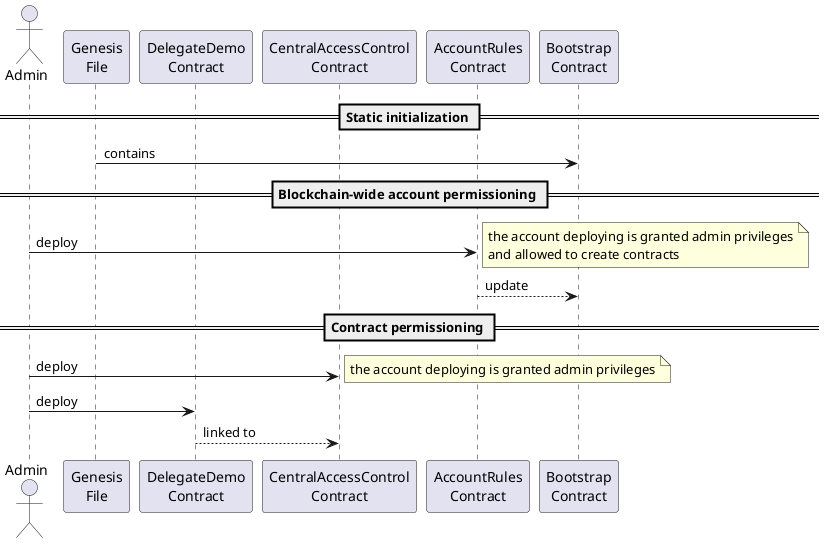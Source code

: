 @startuml
actor Admin
participant Genesis as "Genesis\nFile"
participant DelegateDemo as "DelegateDemo\nContract"
participant CentralAccessControl as "CentralAccessControl\nContract"
participant AccountRules as "AccountRules\nContract"
participant Bootstrap as "Bootstrap\nContract"

== Static initialization ==
Genesis -> Bootstrap : contains

== Blockchain-wide account permissioning ==
Admin -> AccountRules : deploy
note right : the account deploying is granted admin privileges\nand allowed to create contracts
AccountRules --> Bootstrap : update

== Contract permissioning ==

Admin -> CentralAccessControl : deploy
note right : the account deploying is granted admin privileges
Admin -> DelegateDemo : deploy
DelegateDemo --> CentralAccessControl : linked to
@enduml
